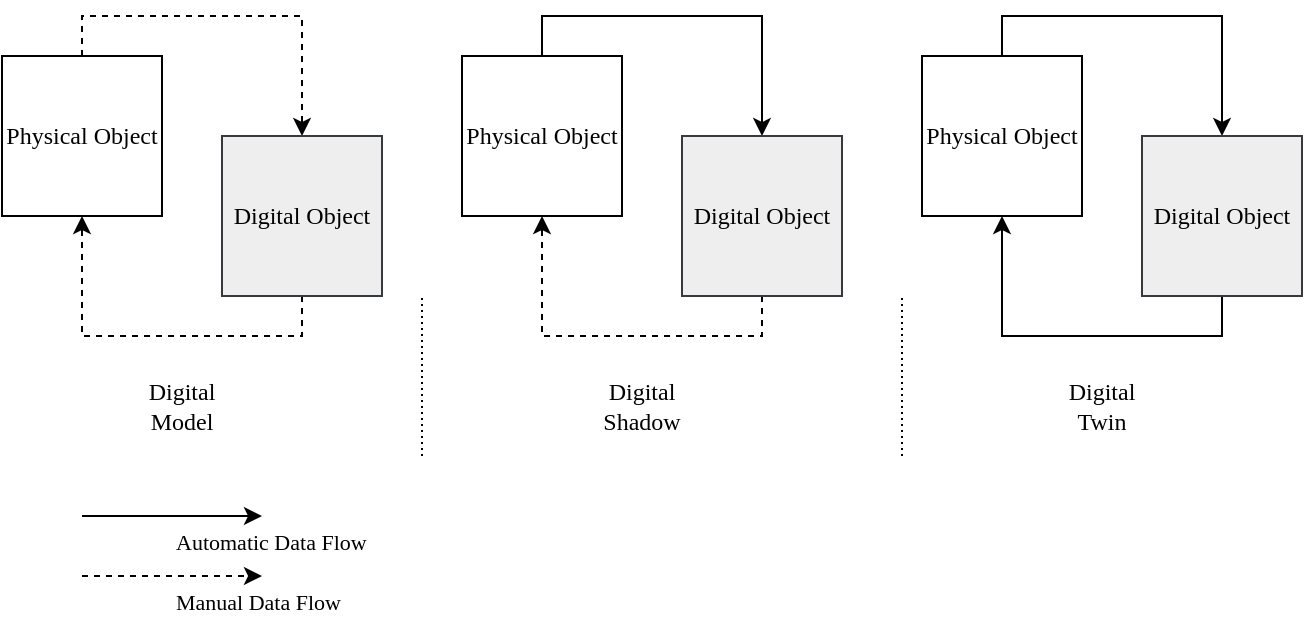 <mxfile version="26.0.4">
  <diagram name="Seite-1" id="jhgarXbbAVbCduEtUYJY">
    <mxGraphModel dx="819" dy="478" grid="1" gridSize="10" guides="1" tooltips="1" connect="1" arrows="1" fold="1" page="1" pageScale="1" pageWidth="583" pageHeight="827" math="0" shadow="0">
      <root>
        <mxCell id="0" />
        <mxCell id="1" parent="0" />
        <mxCell id="bOb_9my18t1phWn9kann-12" style="edgeStyle=orthogonalEdgeStyle;rounded=0;orthogonalLoop=1;jettySize=auto;html=1;entryX=0.5;entryY=0;entryDx=0;entryDy=0;exitX=0.5;exitY=0;exitDx=0;exitDy=0;dashed=1;fontFamily=Times New Roman;" parent="1" source="bOb_9my18t1phWn9kann-1" target="bOb_9my18t1phWn9kann-2" edge="1">
          <mxGeometry relative="1" as="geometry">
            <mxPoint x="130" y="250" as="sourcePoint" />
            <mxPoint x="200" y="250" as="targetPoint" />
          </mxGeometry>
        </mxCell>
        <mxCell id="bOb_9my18t1phWn9kann-1" value="Physical Object" style="whiteSpace=wrap;html=1;aspect=fixed;fontFamily=Times New Roman;" parent="1" vertex="1">
          <mxGeometry x="50" y="280" width="80" height="80" as="geometry" />
        </mxCell>
        <mxCell id="bOb_9my18t1phWn9kann-13" style="edgeStyle=orthogonalEdgeStyle;rounded=0;orthogonalLoop=1;jettySize=auto;html=1;entryX=0.5;entryY=1;entryDx=0;entryDy=0;exitX=0.5;exitY=1;exitDx=0;exitDy=0;dashed=1;fontFamily=Times New Roman;" parent="1" source="bOb_9my18t1phWn9kann-2" target="bOb_9my18t1phWn9kann-1" edge="1">
          <mxGeometry relative="1" as="geometry" />
        </mxCell>
        <mxCell id="bOb_9my18t1phWn9kann-2" value="Digital Object" style="whiteSpace=wrap;html=1;aspect=fixed;fillColor=#eeeeee;strokeColor=#36393d;fontFamily=Times New Roman;" parent="1" vertex="1">
          <mxGeometry x="160" y="320" width="80" height="80" as="geometry" />
        </mxCell>
        <mxCell id="bOb_9my18t1phWn9kann-14" value="Digital Model" style="text;html=1;align=center;verticalAlign=middle;whiteSpace=wrap;rounded=0;fontFamily=Times New Roman;" parent="1" vertex="1">
          <mxGeometry x="110" y="440" width="60" height="30" as="geometry" />
        </mxCell>
        <mxCell id="bOb_9my18t1phWn9kann-15" style="edgeStyle=orthogonalEdgeStyle;rounded=0;orthogonalLoop=1;jettySize=auto;html=1;entryX=0.5;entryY=0;entryDx=0;entryDy=0;exitX=0.5;exitY=0;exitDx=0;exitDy=0;fontFamily=Times New Roman;" parent="1" source="bOb_9my18t1phWn9kann-16" target="bOb_9my18t1phWn9kann-18" edge="1">
          <mxGeometry relative="1" as="geometry">
            <mxPoint x="360" y="250" as="sourcePoint" />
            <mxPoint x="430" y="250" as="targetPoint" />
          </mxGeometry>
        </mxCell>
        <mxCell id="bOb_9my18t1phWn9kann-16" value="Physical Object" style="whiteSpace=wrap;html=1;aspect=fixed;fontFamily=Times New Roman;" parent="1" vertex="1">
          <mxGeometry x="280" y="280" width="80" height="80" as="geometry" />
        </mxCell>
        <mxCell id="bOb_9my18t1phWn9kann-17" style="edgeStyle=orthogonalEdgeStyle;rounded=0;orthogonalLoop=1;jettySize=auto;html=1;entryX=0.5;entryY=1;entryDx=0;entryDy=0;exitX=0.5;exitY=1;exitDx=0;exitDy=0;dashed=1;fontFamily=Times New Roman;" parent="1" source="bOb_9my18t1phWn9kann-18" target="bOb_9my18t1phWn9kann-16" edge="1">
          <mxGeometry relative="1" as="geometry" />
        </mxCell>
        <mxCell id="bOb_9my18t1phWn9kann-18" value="Digital Object" style="whiteSpace=wrap;html=1;aspect=fixed;fillColor=#eeeeee;strokeColor=#36393d;fontFamily=Times New Roman;" parent="1" vertex="1">
          <mxGeometry x="390" y="320" width="80" height="80" as="geometry" />
        </mxCell>
        <mxCell id="bOb_9my18t1phWn9kann-19" value="Digital Shadow" style="text;html=1;align=center;verticalAlign=middle;whiteSpace=wrap;rounded=0;fontFamily=Times New Roman;" parent="1" vertex="1">
          <mxGeometry x="340" y="440" width="60" height="30" as="geometry" />
        </mxCell>
        <mxCell id="bOb_9my18t1phWn9kann-20" style="edgeStyle=orthogonalEdgeStyle;rounded=0;orthogonalLoop=1;jettySize=auto;html=1;entryX=0.5;entryY=0;entryDx=0;entryDy=0;exitX=0.5;exitY=0;exitDx=0;exitDy=0;fontFamily=Times New Roman;" parent="1" source="bOb_9my18t1phWn9kann-21" target="bOb_9my18t1phWn9kann-23" edge="1">
          <mxGeometry relative="1" as="geometry">
            <mxPoint x="590" y="250" as="sourcePoint" />
            <mxPoint x="660" y="250" as="targetPoint" />
          </mxGeometry>
        </mxCell>
        <mxCell id="bOb_9my18t1phWn9kann-21" value="Physical Object" style="whiteSpace=wrap;html=1;aspect=fixed;fontFamily=Times New Roman;" parent="1" vertex="1">
          <mxGeometry x="510" y="280" width="80" height="80" as="geometry" />
        </mxCell>
        <mxCell id="bOb_9my18t1phWn9kann-22" style="edgeStyle=orthogonalEdgeStyle;rounded=0;orthogonalLoop=1;jettySize=auto;html=1;entryX=0.5;entryY=1;entryDx=0;entryDy=0;exitX=0.5;exitY=1;exitDx=0;exitDy=0;fontFamily=Times New Roman;" parent="1" source="bOb_9my18t1phWn9kann-23" target="bOb_9my18t1phWn9kann-21" edge="1">
          <mxGeometry relative="1" as="geometry" />
        </mxCell>
        <mxCell id="bOb_9my18t1phWn9kann-23" value="Digital Object" style="whiteSpace=wrap;html=1;aspect=fixed;fillColor=#eeeeee;strokeColor=#36393d;fontFamily=Times New Roman;" parent="1" vertex="1">
          <mxGeometry x="620" y="320" width="80" height="80" as="geometry" />
        </mxCell>
        <mxCell id="bOb_9my18t1phWn9kann-24" value="Digital Twin" style="text;html=1;align=center;verticalAlign=middle;whiteSpace=wrap;rounded=0;fontFamily=Times New Roman;" parent="1" vertex="1">
          <mxGeometry x="570" y="440" width="60" height="30" as="geometry" />
        </mxCell>
        <mxCell id="bOb_9my18t1phWn9kann-25" value="" style="endArrow=none;html=1;rounded=0;dashed=1;dashPattern=1 2;fontFamily=Times New Roman;" parent="1" edge="1">
          <mxGeometry width="50" height="50" relative="1" as="geometry">
            <mxPoint x="260" y="480" as="sourcePoint" />
            <mxPoint x="260" y="400" as="targetPoint" />
          </mxGeometry>
        </mxCell>
        <mxCell id="bOb_9my18t1phWn9kann-26" value="" style="endArrow=none;html=1;rounded=0;dashed=1;dashPattern=1 2;fontFamily=Times New Roman;" parent="1" edge="1">
          <mxGeometry width="50" height="50" relative="1" as="geometry">
            <mxPoint x="500" y="480" as="sourcePoint" />
            <mxPoint x="500" y="400" as="targetPoint" />
          </mxGeometry>
        </mxCell>
        <mxCell id="bOb_9my18t1phWn9kann-27" value="Automatic Data Flow" style="endArrow=classic;html=1;rounded=0;align=left;labelPosition=right;verticalLabelPosition=middle;verticalAlign=top;fontFamily=Times New Roman;" parent="1" edge="1">
          <mxGeometry width="50" height="50" relative="1" as="geometry">
            <mxPoint x="90" y="510" as="sourcePoint" />
            <mxPoint x="180" y="510" as="targetPoint" />
          </mxGeometry>
        </mxCell>
        <mxCell id="bOb_9my18t1phWn9kann-28" value="Manual Data Flow" style="endArrow=classic;html=1;rounded=0;align=left;labelPosition=right;verticalLabelPosition=middle;verticalAlign=top;dashed=1;fontFamily=Times New Roman;" parent="1" edge="1">
          <mxGeometry width="50" height="50" relative="1" as="geometry">
            <mxPoint x="90" y="540" as="sourcePoint" />
            <mxPoint x="180" y="540" as="targetPoint" />
          </mxGeometry>
        </mxCell>
      </root>
    </mxGraphModel>
  </diagram>
</mxfile>
